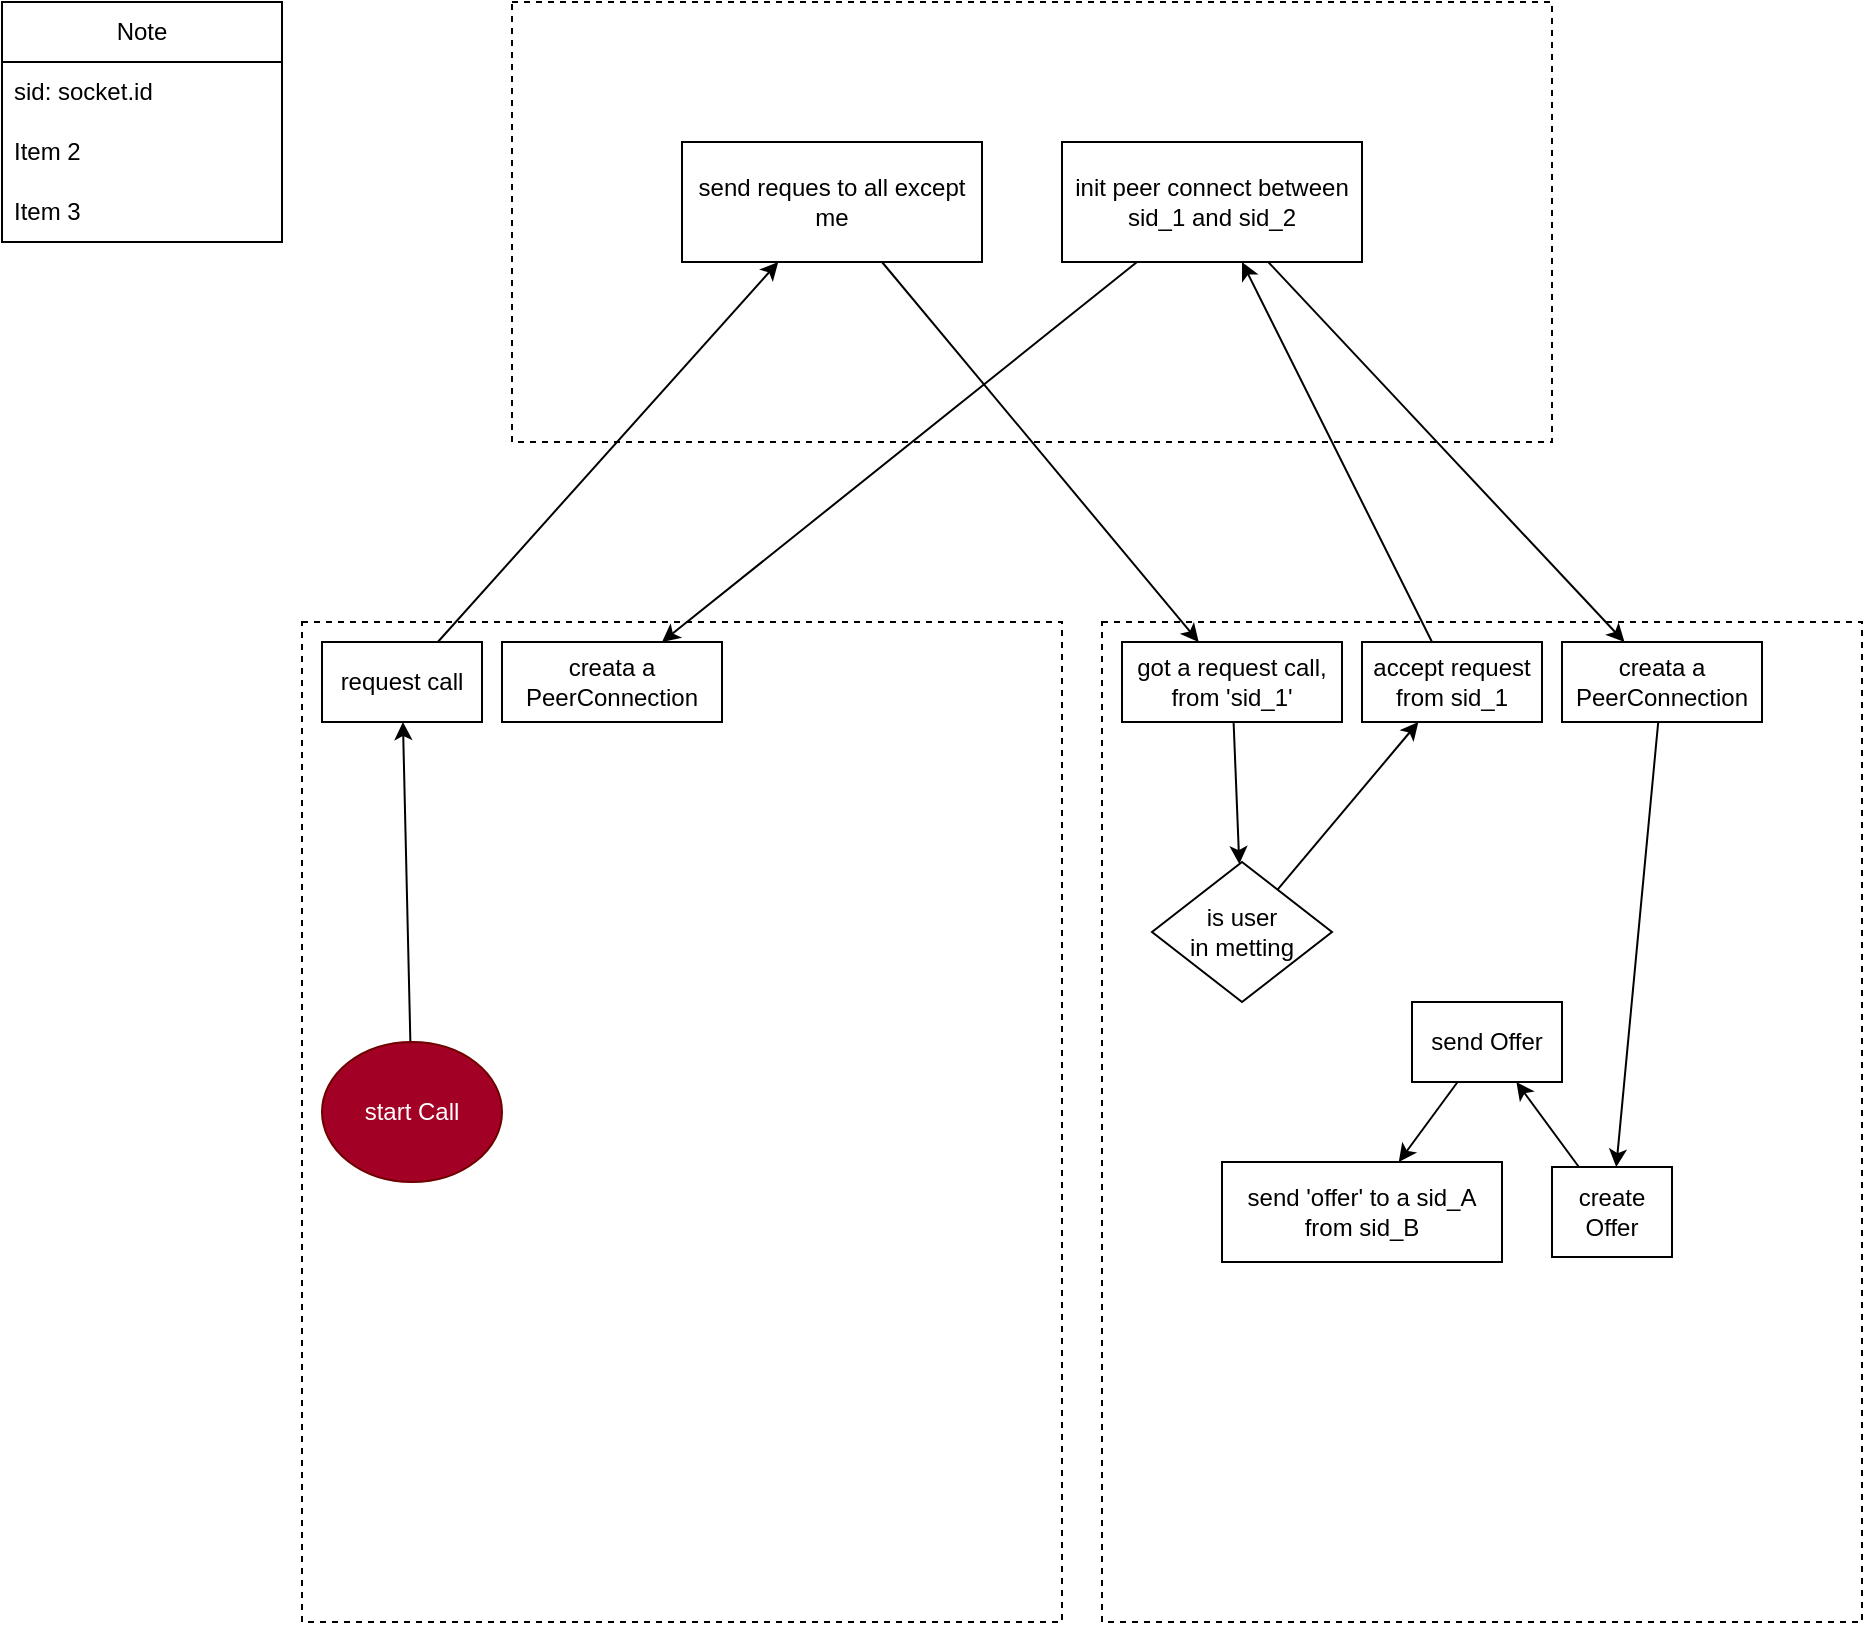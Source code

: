 <mxfile>
    <diagram id="2OBHkocZJ9kx1xTBbsbm" name="Page-1">
        <mxGraphModel dx="1836" dy="713" grid="1" gridSize="10" guides="1" tooltips="1" connect="1" arrows="1" fold="1" page="1" pageScale="1" pageWidth="850" pageHeight="1100" math="0" shadow="0">
            <root>
                <mxCell id="0"/>
                <mxCell id="1" parent="0"/>
                <mxCell id="32" value="" style="rounded=0;whiteSpace=wrap;html=1;dashed=1;" vertex="1" parent="1">
                    <mxGeometry x="400" y="350" width="380" height="500" as="geometry"/>
                </mxCell>
                <mxCell id="13" value="" style="rounded=0;whiteSpace=wrap;html=1;dashed=1;" vertex="1" parent="1">
                    <mxGeometry y="350" width="380" height="500" as="geometry"/>
                </mxCell>
                <mxCell id="8" value="" style="rounded=0;whiteSpace=wrap;html=1;dashed=1;" vertex="1" parent="1">
                    <mxGeometry x="105" y="40" width="520" height="220" as="geometry"/>
                </mxCell>
                <mxCell id="37" style="edgeStyle=none;html=1;" edge="1" parent="1" source="2" target="6">
                    <mxGeometry relative="1" as="geometry"/>
                </mxCell>
                <mxCell id="2" value="start Call" style="ellipse;whiteSpace=wrap;html=1;fillColor=#a20025;fontColor=#ffffff;strokeColor=#6F0000;" vertex="1" parent="1">
                    <mxGeometry x="10" y="560" width="90" height="70" as="geometry"/>
                </mxCell>
                <mxCell id="29" style="edgeStyle=none;html=1;" edge="1" parent="1" source="6" target="28">
                    <mxGeometry relative="1" as="geometry"/>
                </mxCell>
                <mxCell id="6" value="request call" style="rounded=0;whiteSpace=wrap;html=1;" vertex="1" parent="1">
                    <mxGeometry x="10" y="360" width="80" height="40" as="geometry"/>
                </mxCell>
                <mxCell id="34" style="edgeStyle=none;html=1;" edge="1" parent="1" source="24" target="33">
                    <mxGeometry relative="1" as="geometry"/>
                </mxCell>
                <mxCell id="24" value="got a request call, from 'sid_1'" style="rounded=0;whiteSpace=wrap;html=1;" vertex="1" parent="1">
                    <mxGeometry x="410" y="360" width="110" height="40" as="geometry"/>
                </mxCell>
                <mxCell id="30" style="edgeStyle=none;html=1;" edge="1" parent="1" source="28" target="24">
                    <mxGeometry relative="1" as="geometry"/>
                </mxCell>
                <mxCell id="28" value="send reques to all except me" style="rounded=0;whiteSpace=wrap;html=1;" vertex="1" parent="1">
                    <mxGeometry x="190" y="110" width="150" height="60" as="geometry"/>
                </mxCell>
                <mxCell id="52" style="edgeStyle=none;html=1;" edge="1" parent="1" source="33" target="51">
                    <mxGeometry relative="1" as="geometry"/>
                </mxCell>
                <mxCell id="33" value="is user &lt;br&gt;in metting" style="rhombus;whiteSpace=wrap;html=1;" vertex="1" parent="1">
                    <mxGeometry x="425" y="470" width="90" height="70" as="geometry"/>
                </mxCell>
                <mxCell id="42" value="" style="edgeStyle=none;html=1;" edge="1" parent="1" source="35" target="41">
                    <mxGeometry relative="1" as="geometry"/>
                </mxCell>
                <mxCell id="35" value="creata a PeerConnection" style="rounded=0;whiteSpace=wrap;html=1;" vertex="1" parent="1">
                    <mxGeometry x="630" y="360" width="100" height="40" as="geometry"/>
                </mxCell>
                <mxCell id="36" value="creata a PeerConnection" style="rounded=0;whiteSpace=wrap;html=1;" vertex="1" parent="1">
                    <mxGeometry x="100" y="360" width="110" height="40" as="geometry"/>
                </mxCell>
                <mxCell id="50" style="edgeStyle=none;html=1;" edge="1" parent="1" source="39" target="49">
                    <mxGeometry relative="1" as="geometry"/>
                </mxCell>
                <mxCell id="39" value="send Offer" style="rounded=0;whiteSpace=wrap;html=1;" vertex="1" parent="1">
                    <mxGeometry x="555" y="540" width="75" height="40" as="geometry"/>
                </mxCell>
                <mxCell id="43" style="edgeStyle=none;html=1;" edge="1" parent="1" source="41" target="39">
                    <mxGeometry relative="1" as="geometry"/>
                </mxCell>
                <mxCell id="41" value="create Offer" style="whiteSpace=wrap;html=1;rounded=0;" vertex="1" parent="1">
                    <mxGeometry x="625" y="622.5" width="60" height="45" as="geometry"/>
                </mxCell>
                <mxCell id="45" value="Note" style="swimlane;fontStyle=0;childLayout=stackLayout;horizontal=1;startSize=30;horizontalStack=0;resizeParent=1;resizeParentMax=0;resizeLast=0;collapsible=1;marginBottom=0;whiteSpace=wrap;html=1;" vertex="1" parent="1">
                    <mxGeometry x="-150" y="40" width="140" height="120" as="geometry"/>
                </mxCell>
                <mxCell id="46" value="sid: socket.id" style="text;strokeColor=none;fillColor=none;align=left;verticalAlign=middle;spacingLeft=4;spacingRight=4;overflow=hidden;points=[[0,0.5],[1,0.5]];portConstraint=eastwest;rotatable=0;whiteSpace=wrap;html=1;" vertex="1" parent="45">
                    <mxGeometry y="30" width="140" height="30" as="geometry"/>
                </mxCell>
                <mxCell id="47" value="Item 2" style="text;strokeColor=none;fillColor=none;align=left;verticalAlign=middle;spacingLeft=4;spacingRight=4;overflow=hidden;points=[[0,0.5],[1,0.5]];portConstraint=eastwest;rotatable=0;whiteSpace=wrap;html=1;" vertex="1" parent="45">
                    <mxGeometry y="60" width="140" height="30" as="geometry"/>
                </mxCell>
                <mxCell id="48" value="Item 3" style="text;strokeColor=none;fillColor=none;align=left;verticalAlign=middle;spacingLeft=4;spacingRight=4;overflow=hidden;points=[[0,0.5],[1,0.5]];portConstraint=eastwest;rotatable=0;whiteSpace=wrap;html=1;" vertex="1" parent="45">
                    <mxGeometry y="90" width="140" height="30" as="geometry"/>
                </mxCell>
                <mxCell id="49" value="send 'offer' to a sid_A from sid_B" style="rounded=0;whiteSpace=wrap;html=1;" vertex="1" parent="1">
                    <mxGeometry x="460" y="620" width="140" height="50" as="geometry"/>
                </mxCell>
                <mxCell id="55" style="edgeStyle=none;html=1;" edge="1" parent="1" source="51" target="54">
                    <mxGeometry relative="1" as="geometry"/>
                </mxCell>
                <mxCell id="51" value="accept request from sid_1" style="rounded=0;whiteSpace=wrap;html=1;" vertex="1" parent="1">
                    <mxGeometry x="530" y="360" width="90" height="40" as="geometry"/>
                </mxCell>
                <mxCell id="56" style="edgeStyle=none;html=1;" edge="1" parent="1" source="54" target="36">
                    <mxGeometry relative="1" as="geometry"/>
                </mxCell>
                <mxCell id="58" style="edgeStyle=none;html=1;" edge="1" parent="1" source="54" target="35">
                    <mxGeometry relative="1" as="geometry"/>
                </mxCell>
                <mxCell id="54" value="init peer connect between sid_1 and sid_2" style="rounded=0;whiteSpace=wrap;html=1;" vertex="1" parent="1">
                    <mxGeometry x="380" y="110" width="150" height="60" as="geometry"/>
                </mxCell>
            </root>
        </mxGraphModel>
    </diagram>
</mxfile>